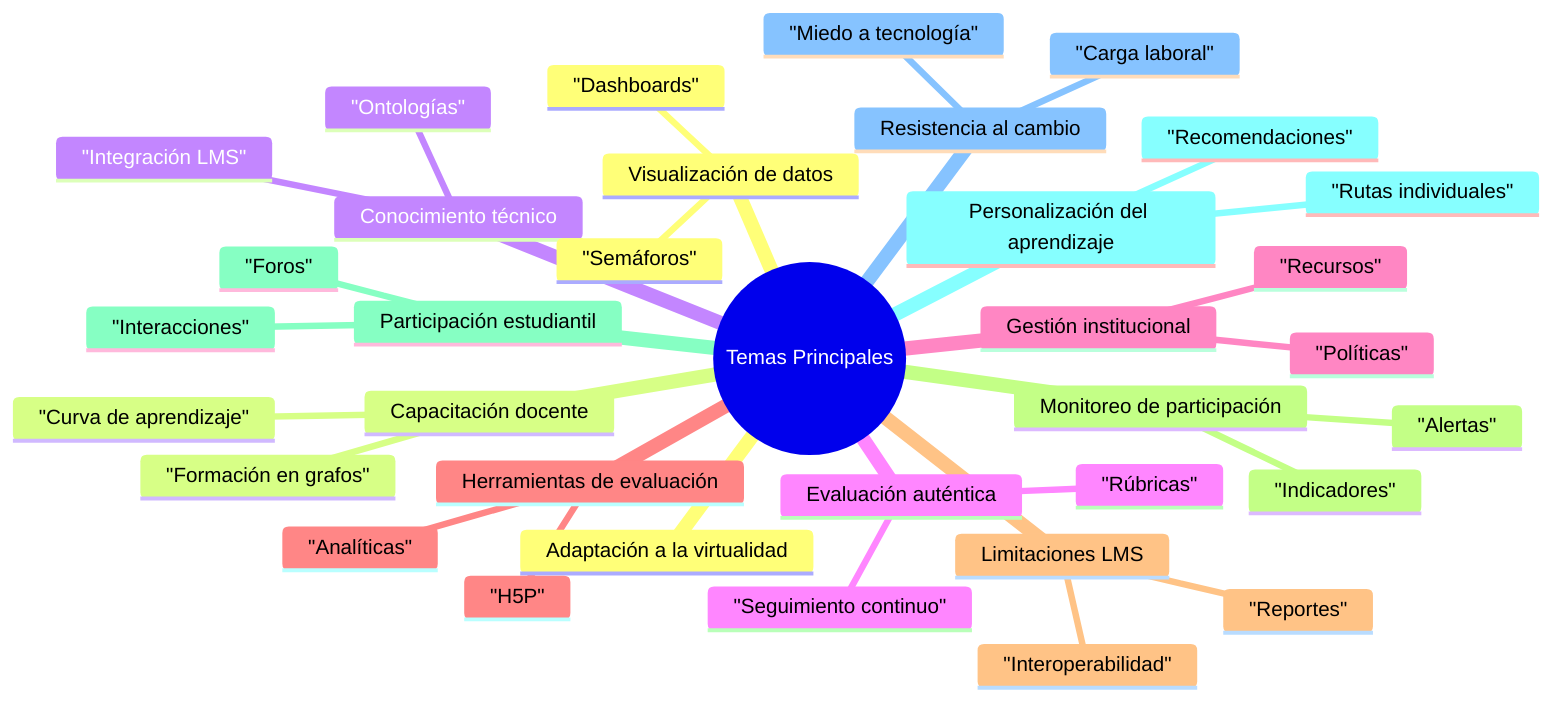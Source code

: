 mindmap
  root((Temas Principales))
    Adaptación a la virtualidad
    Capacitación docente
      "Formación en grafos"
      "Curva de aprendizaje"
    Conocimiento técnico
      "Ontologías"
      "Integración LMS"
    Evaluación auténtica
      "Rúbricas"
      "Seguimiento continuo"
    Gestión institucional
      "Recursos"
      "Políticas"
    Herramientas de evaluación
      "H5P"
      "Analíticas"
    Limitaciones LMS
      "Interoperabilidad"
      "Reportes"
    Monitoreo de participación
      "Indicadores"
      "Alertas"
    Participación estudiantil
      "Foros"
      "Interacciones"
    Personalización del aprendizaje
      "Recomendaciones"
      "Rutas individuales"
    Resistencia al cambio
      "Miedo a tecnología"
      "Carga laboral"
    Visualización de datos
      "Dashboards"
      "Semáforos"
